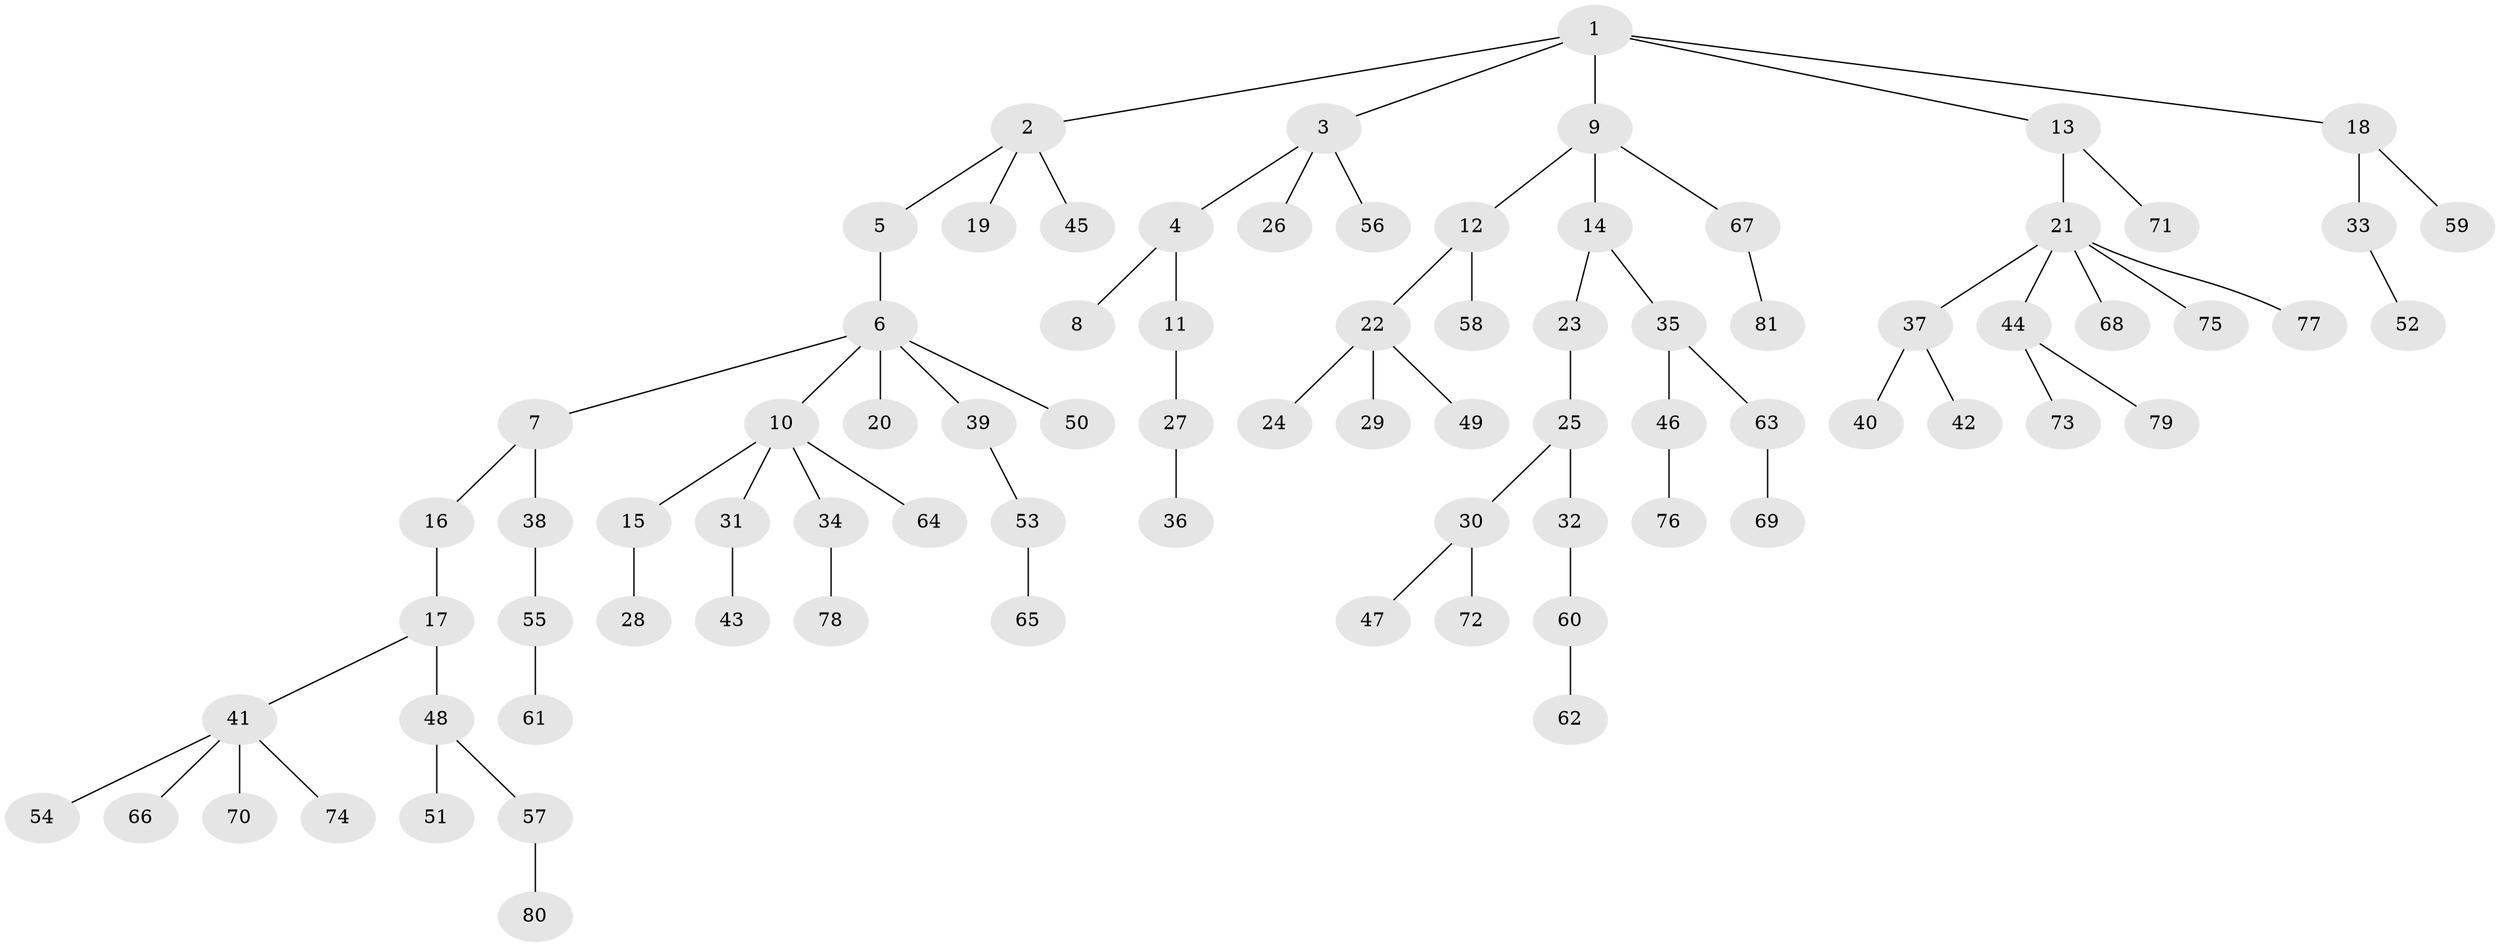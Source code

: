 // coarse degree distribution, {6: 0.018518518518518517, 4: 0.037037037037037035, 5: 0.07407407407407407, 3: 0.12962962962962962, 1: 0.6296296296296297, 2: 0.09259259259259259, 7: 0.018518518518518517}
// Generated by graph-tools (version 1.1) at 2025/52/02/27/25 19:52:10]
// undirected, 81 vertices, 80 edges
graph export_dot {
graph [start="1"]
  node [color=gray90,style=filled];
  1;
  2;
  3;
  4;
  5;
  6;
  7;
  8;
  9;
  10;
  11;
  12;
  13;
  14;
  15;
  16;
  17;
  18;
  19;
  20;
  21;
  22;
  23;
  24;
  25;
  26;
  27;
  28;
  29;
  30;
  31;
  32;
  33;
  34;
  35;
  36;
  37;
  38;
  39;
  40;
  41;
  42;
  43;
  44;
  45;
  46;
  47;
  48;
  49;
  50;
  51;
  52;
  53;
  54;
  55;
  56;
  57;
  58;
  59;
  60;
  61;
  62;
  63;
  64;
  65;
  66;
  67;
  68;
  69;
  70;
  71;
  72;
  73;
  74;
  75;
  76;
  77;
  78;
  79;
  80;
  81;
  1 -- 2;
  1 -- 3;
  1 -- 9;
  1 -- 13;
  1 -- 18;
  2 -- 5;
  2 -- 19;
  2 -- 45;
  3 -- 4;
  3 -- 26;
  3 -- 56;
  4 -- 8;
  4 -- 11;
  5 -- 6;
  6 -- 7;
  6 -- 10;
  6 -- 20;
  6 -- 39;
  6 -- 50;
  7 -- 16;
  7 -- 38;
  9 -- 12;
  9 -- 14;
  9 -- 67;
  10 -- 15;
  10 -- 31;
  10 -- 34;
  10 -- 64;
  11 -- 27;
  12 -- 22;
  12 -- 58;
  13 -- 21;
  13 -- 71;
  14 -- 23;
  14 -- 35;
  15 -- 28;
  16 -- 17;
  17 -- 41;
  17 -- 48;
  18 -- 33;
  18 -- 59;
  21 -- 37;
  21 -- 44;
  21 -- 68;
  21 -- 75;
  21 -- 77;
  22 -- 24;
  22 -- 29;
  22 -- 49;
  23 -- 25;
  25 -- 30;
  25 -- 32;
  27 -- 36;
  30 -- 47;
  30 -- 72;
  31 -- 43;
  32 -- 60;
  33 -- 52;
  34 -- 78;
  35 -- 46;
  35 -- 63;
  37 -- 40;
  37 -- 42;
  38 -- 55;
  39 -- 53;
  41 -- 54;
  41 -- 66;
  41 -- 70;
  41 -- 74;
  44 -- 73;
  44 -- 79;
  46 -- 76;
  48 -- 51;
  48 -- 57;
  53 -- 65;
  55 -- 61;
  57 -- 80;
  60 -- 62;
  63 -- 69;
  67 -- 81;
}
